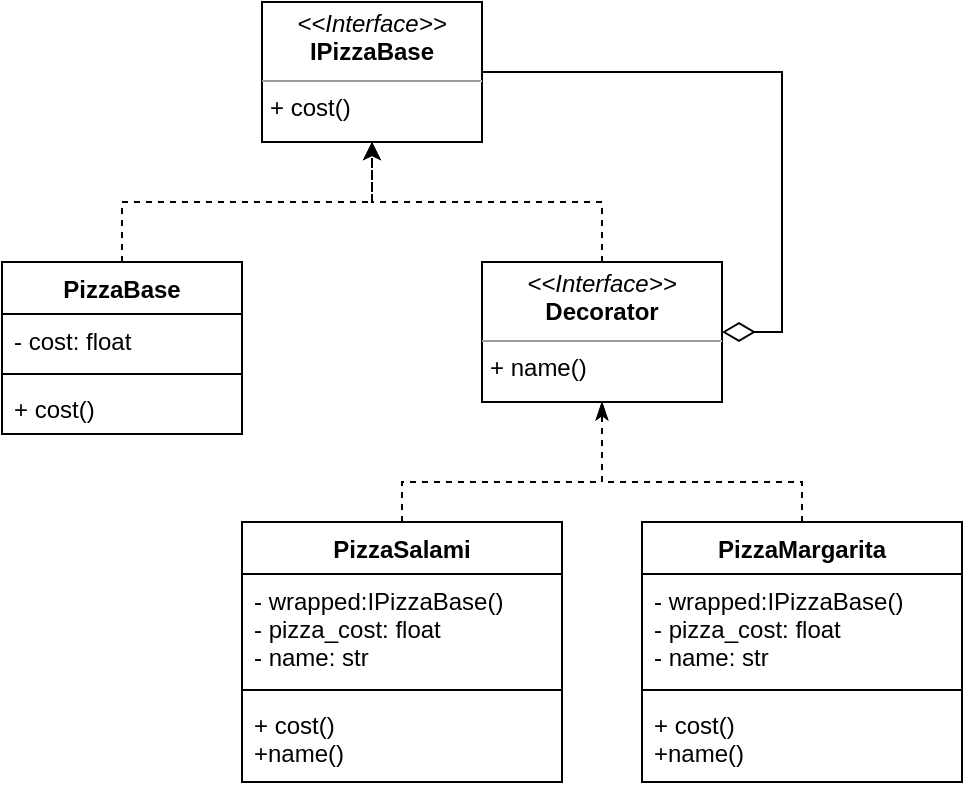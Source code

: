 <mxfile version="14.6.13" type="device"><diagram id="Xx6WHkbZ90wGw88ztGpZ" name="Page-1"><mxGraphModel dx="1086" dy="806" grid="1" gridSize="10" guides="1" tooltips="1" connect="1" arrows="1" fold="1" page="1" pageScale="1" pageWidth="827" pageHeight="1169" math="0" shadow="0"><root><mxCell id="0"/><mxCell id="1" parent="0"/><mxCell id="pZMQkUI6N-xtGm0Gva5n-37" style="edgeStyle=orthogonalEdgeStyle;rounded=0;orthogonalLoop=1;jettySize=auto;html=1;exitX=1;exitY=0.5;exitDx=0;exitDy=0;entryX=1;entryY=0.5;entryDx=0;entryDy=0;endArrow=diamondThin;endFill=0;endSize=14;" edge="1" parent="1" source="hlbYt0CpxBl905jt_Tql-21" target="pZMQkUI6N-xtGm0Gva5n-8"><mxGeometry relative="1" as="geometry"/></mxCell><mxCell id="hlbYt0CpxBl905jt_Tql-21" value="&lt;p style=&quot;margin: 0px ; margin-top: 4px ; text-align: center&quot;&gt;&lt;i&gt;&amp;lt;&amp;lt;Interface&amp;gt;&amp;gt;&lt;/i&gt;&lt;br&gt;&lt;b&gt;IPizzaBase&lt;/b&gt;&lt;/p&gt;&lt;hr size=&quot;1&quot;&gt;&lt;p style=&quot;margin: 0px ; margin-left: 4px&quot;&gt;&lt;span style=&quot;text-align: center&quot;&gt;+ cost()&lt;/span&gt;&lt;br&gt;&lt;/p&gt;" style="verticalAlign=top;align=left;overflow=fill;fontSize=12;fontFamily=Helvetica;html=1;" parent="1" vertex="1"><mxGeometry x="320" y="240" width="110" height="70" as="geometry"/></mxCell><mxCell id="pZMQkUI6N-xtGm0Gva5n-36" style="edgeStyle=orthogonalEdgeStyle;rounded=0;orthogonalLoop=1;jettySize=auto;html=1;exitX=0.5;exitY=0;exitDx=0;exitDy=0;entryX=0.5;entryY=1;entryDx=0;entryDy=0;dashed=1;" edge="1" parent="1" source="pZMQkUI6N-xtGm0Gva5n-8" target="hlbYt0CpxBl905jt_Tql-21"><mxGeometry relative="1" as="geometry"><mxPoint x="400" y="320" as="targetPoint"/></mxGeometry></mxCell><mxCell id="pZMQkUI6N-xtGm0Gva5n-8" value="&lt;p style=&quot;margin: 0px ; margin-top: 4px ; text-align: center&quot;&gt;&lt;i&gt;&amp;lt;&amp;lt;Interface&amp;gt;&amp;gt;&lt;/i&gt;&lt;br&gt;&lt;b&gt;Decorator&lt;/b&gt;&lt;/p&gt;&lt;hr size=&quot;1&quot;&gt;&lt;p style=&quot;margin: 0px ; margin-left: 4px&quot;&gt;+ name()&lt;br&gt;&lt;/p&gt;" style="verticalAlign=top;align=left;overflow=fill;fontSize=12;fontFamily=Helvetica;html=1;" vertex="1" parent="1"><mxGeometry x="430" y="370" width="120" height="70" as="geometry"/></mxCell><mxCell id="pZMQkUI6N-xtGm0Gva5n-35" style="edgeStyle=orthogonalEdgeStyle;rounded=0;orthogonalLoop=1;jettySize=auto;html=1;exitX=0.5;exitY=0;exitDx=0;exitDy=0;entryX=0.5;entryY=1;entryDx=0;entryDy=0;dashed=1;" edge="1" parent="1" source="pZMQkUI6N-xtGm0Gva5n-30" target="hlbYt0CpxBl905jt_Tql-21"><mxGeometry relative="1" as="geometry"/></mxCell><mxCell id="pZMQkUI6N-xtGm0Gva5n-30" value="PizzaBase" style="swimlane;fontStyle=1;align=center;verticalAlign=top;childLayout=stackLayout;horizontal=1;startSize=26;horizontalStack=0;resizeParent=1;resizeParentMax=0;resizeLast=0;collapsible=1;marginBottom=0;" vertex="1" parent="1"><mxGeometry x="190" y="370" width="120" height="86" as="geometry"/></mxCell><mxCell id="pZMQkUI6N-xtGm0Gva5n-31" value="- cost: float" style="text;strokeColor=none;fillColor=none;align=left;verticalAlign=top;spacingLeft=4;spacingRight=4;overflow=hidden;rotatable=0;points=[[0,0.5],[1,0.5]];portConstraint=eastwest;" vertex="1" parent="pZMQkUI6N-xtGm0Gva5n-30"><mxGeometry y="26" width="120" height="26" as="geometry"/></mxCell><mxCell id="pZMQkUI6N-xtGm0Gva5n-32" value="" style="line;strokeWidth=1;fillColor=none;align=left;verticalAlign=middle;spacingTop=-1;spacingLeft=3;spacingRight=3;rotatable=0;labelPosition=right;points=[];portConstraint=eastwest;" vertex="1" parent="pZMQkUI6N-xtGm0Gva5n-30"><mxGeometry y="52" width="120" height="8" as="geometry"/></mxCell><mxCell id="pZMQkUI6N-xtGm0Gva5n-33" value="+ cost()" style="text;strokeColor=none;fillColor=none;align=left;verticalAlign=top;spacingLeft=4;spacingRight=4;overflow=hidden;rotatable=0;points=[[0,0.5],[1,0.5]];portConstraint=eastwest;" vertex="1" parent="pZMQkUI6N-xtGm0Gva5n-30"><mxGeometry y="60" width="120" height="26" as="geometry"/></mxCell><mxCell id="pZMQkUI6N-xtGm0Gva5n-34" style="edgeStyle=orthogonalEdgeStyle;rounded=0;orthogonalLoop=1;jettySize=auto;html=1;exitX=1;exitY=0.5;exitDx=0;exitDy=0;" edge="1" parent="pZMQkUI6N-xtGm0Gva5n-30" source="pZMQkUI6N-xtGm0Gva5n-31" target="pZMQkUI6N-xtGm0Gva5n-31"><mxGeometry relative="1" as="geometry"/></mxCell><mxCell id="pZMQkUI6N-xtGm0Gva5n-53" style="edgeStyle=orthogonalEdgeStyle;rounded=0;orthogonalLoop=1;jettySize=auto;html=1;exitX=0.5;exitY=0;exitDx=0;exitDy=0;endArrow=classicThin;endFill=1;endSize=6;dashed=1;" edge="1" parent="1" source="pZMQkUI6N-xtGm0Gva5n-42" target="pZMQkUI6N-xtGm0Gva5n-8"><mxGeometry relative="1" as="geometry"><Array as="points"><mxPoint x="590" y="480"/><mxPoint x="490" y="480"/></Array></mxGeometry></mxCell><mxCell id="pZMQkUI6N-xtGm0Gva5n-42" value="PizzaMargarita" style="swimlane;fontStyle=1;align=center;verticalAlign=top;childLayout=stackLayout;horizontal=1;startSize=26;horizontalStack=0;resizeParent=1;resizeParentMax=0;resizeLast=0;collapsible=1;marginBottom=0;" vertex="1" parent="1"><mxGeometry x="510" y="500" width="160" height="130" as="geometry"/></mxCell><mxCell id="pZMQkUI6N-xtGm0Gva5n-43" value="- wrapped:IPizzaBase()&#10;- pizza_cost: float&#10;- name: str" style="text;strokeColor=none;fillColor=none;align=left;verticalAlign=top;spacingLeft=4;spacingRight=4;overflow=hidden;rotatable=0;points=[[0,0.5],[1,0.5]];portConstraint=eastwest;" vertex="1" parent="pZMQkUI6N-xtGm0Gva5n-42"><mxGeometry y="26" width="160" height="54" as="geometry"/></mxCell><mxCell id="pZMQkUI6N-xtGm0Gva5n-44" value="" style="line;strokeWidth=1;fillColor=none;align=left;verticalAlign=middle;spacingTop=-1;spacingLeft=3;spacingRight=3;rotatable=0;labelPosition=right;points=[];portConstraint=eastwest;" vertex="1" parent="pZMQkUI6N-xtGm0Gva5n-42"><mxGeometry y="80" width="160" height="8" as="geometry"/></mxCell><mxCell id="pZMQkUI6N-xtGm0Gva5n-45" value="+ cost()&#10;+name()" style="text;strokeColor=none;fillColor=none;align=left;verticalAlign=top;spacingLeft=4;spacingRight=4;overflow=hidden;rotatable=0;points=[[0,0.5],[1,0.5]];portConstraint=eastwest;" vertex="1" parent="pZMQkUI6N-xtGm0Gva5n-42"><mxGeometry y="88" width="160" height="42" as="geometry"/></mxCell><mxCell id="pZMQkUI6N-xtGm0Gva5n-54" style="edgeStyle=orthogonalEdgeStyle;rounded=0;orthogonalLoop=1;jettySize=auto;html=1;exitX=0.5;exitY=0;exitDx=0;exitDy=0;entryX=0.5;entryY=1;entryDx=0;entryDy=0;endArrow=classicThin;endFill=1;endSize=6;dashed=1;" edge="1" parent="1" source="pZMQkUI6N-xtGm0Gva5n-46" target="pZMQkUI6N-xtGm0Gva5n-8"><mxGeometry relative="1" as="geometry"><Array as="points"><mxPoint x="390" y="480"/><mxPoint x="490" y="480"/></Array></mxGeometry></mxCell><mxCell id="pZMQkUI6N-xtGm0Gva5n-46" value="PizzaSalami" style="swimlane;fontStyle=1;align=center;verticalAlign=top;childLayout=stackLayout;horizontal=1;startSize=26;horizontalStack=0;resizeParent=1;resizeParentMax=0;resizeLast=0;collapsible=1;marginBottom=0;" vertex="1" parent="1"><mxGeometry x="310" y="500" width="160" height="130" as="geometry"/></mxCell><mxCell id="pZMQkUI6N-xtGm0Gva5n-47" value="- wrapped:IPizzaBase()&#10;- pizza_cost: float&#10;- name: str" style="text;strokeColor=none;fillColor=none;align=left;verticalAlign=top;spacingLeft=4;spacingRight=4;overflow=hidden;rotatable=0;points=[[0,0.5],[1,0.5]];portConstraint=eastwest;" vertex="1" parent="pZMQkUI6N-xtGm0Gva5n-46"><mxGeometry y="26" width="160" height="54" as="geometry"/></mxCell><mxCell id="pZMQkUI6N-xtGm0Gva5n-48" value="" style="line;strokeWidth=1;fillColor=none;align=left;verticalAlign=middle;spacingTop=-1;spacingLeft=3;spacingRight=3;rotatable=0;labelPosition=right;points=[];portConstraint=eastwest;" vertex="1" parent="pZMQkUI6N-xtGm0Gva5n-46"><mxGeometry y="80" width="160" height="8" as="geometry"/></mxCell><mxCell id="pZMQkUI6N-xtGm0Gva5n-49" value="+ cost()&#10;+name()" style="text;strokeColor=none;fillColor=none;align=left;verticalAlign=top;spacingLeft=4;spacingRight=4;overflow=hidden;rotatable=0;points=[[0,0.5],[1,0.5]];portConstraint=eastwest;" vertex="1" parent="pZMQkUI6N-xtGm0Gva5n-46"><mxGeometry y="88" width="160" height="42" as="geometry"/></mxCell></root></mxGraphModel></diagram></mxfile>